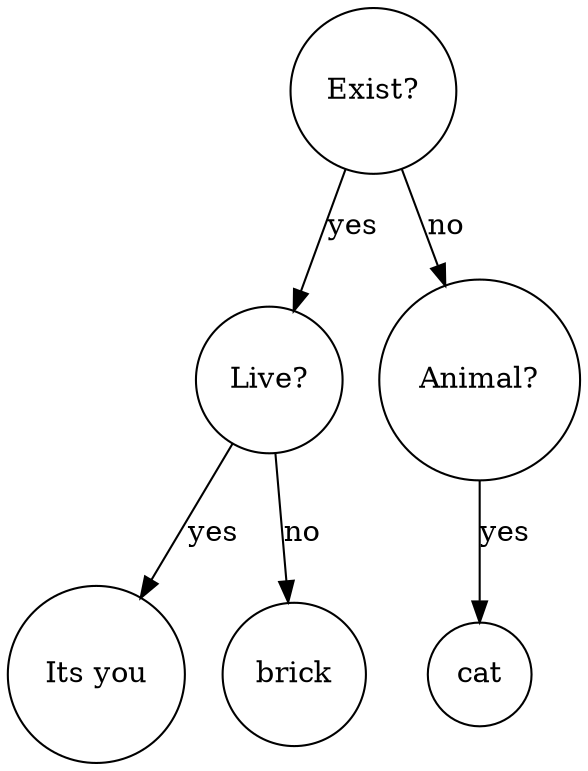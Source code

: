 digraph BST {
    node [shape=circle];
    "Exist?" -> "Live?" [label="yes"];
    "Exist?" -> "Animal?" [label="no"];
    "Live?" -> "Its you" [label="yes"];
    "Live?" -> "brick" [label="no"];
    "Animal?" -> "cat" [label="yes"];
}
